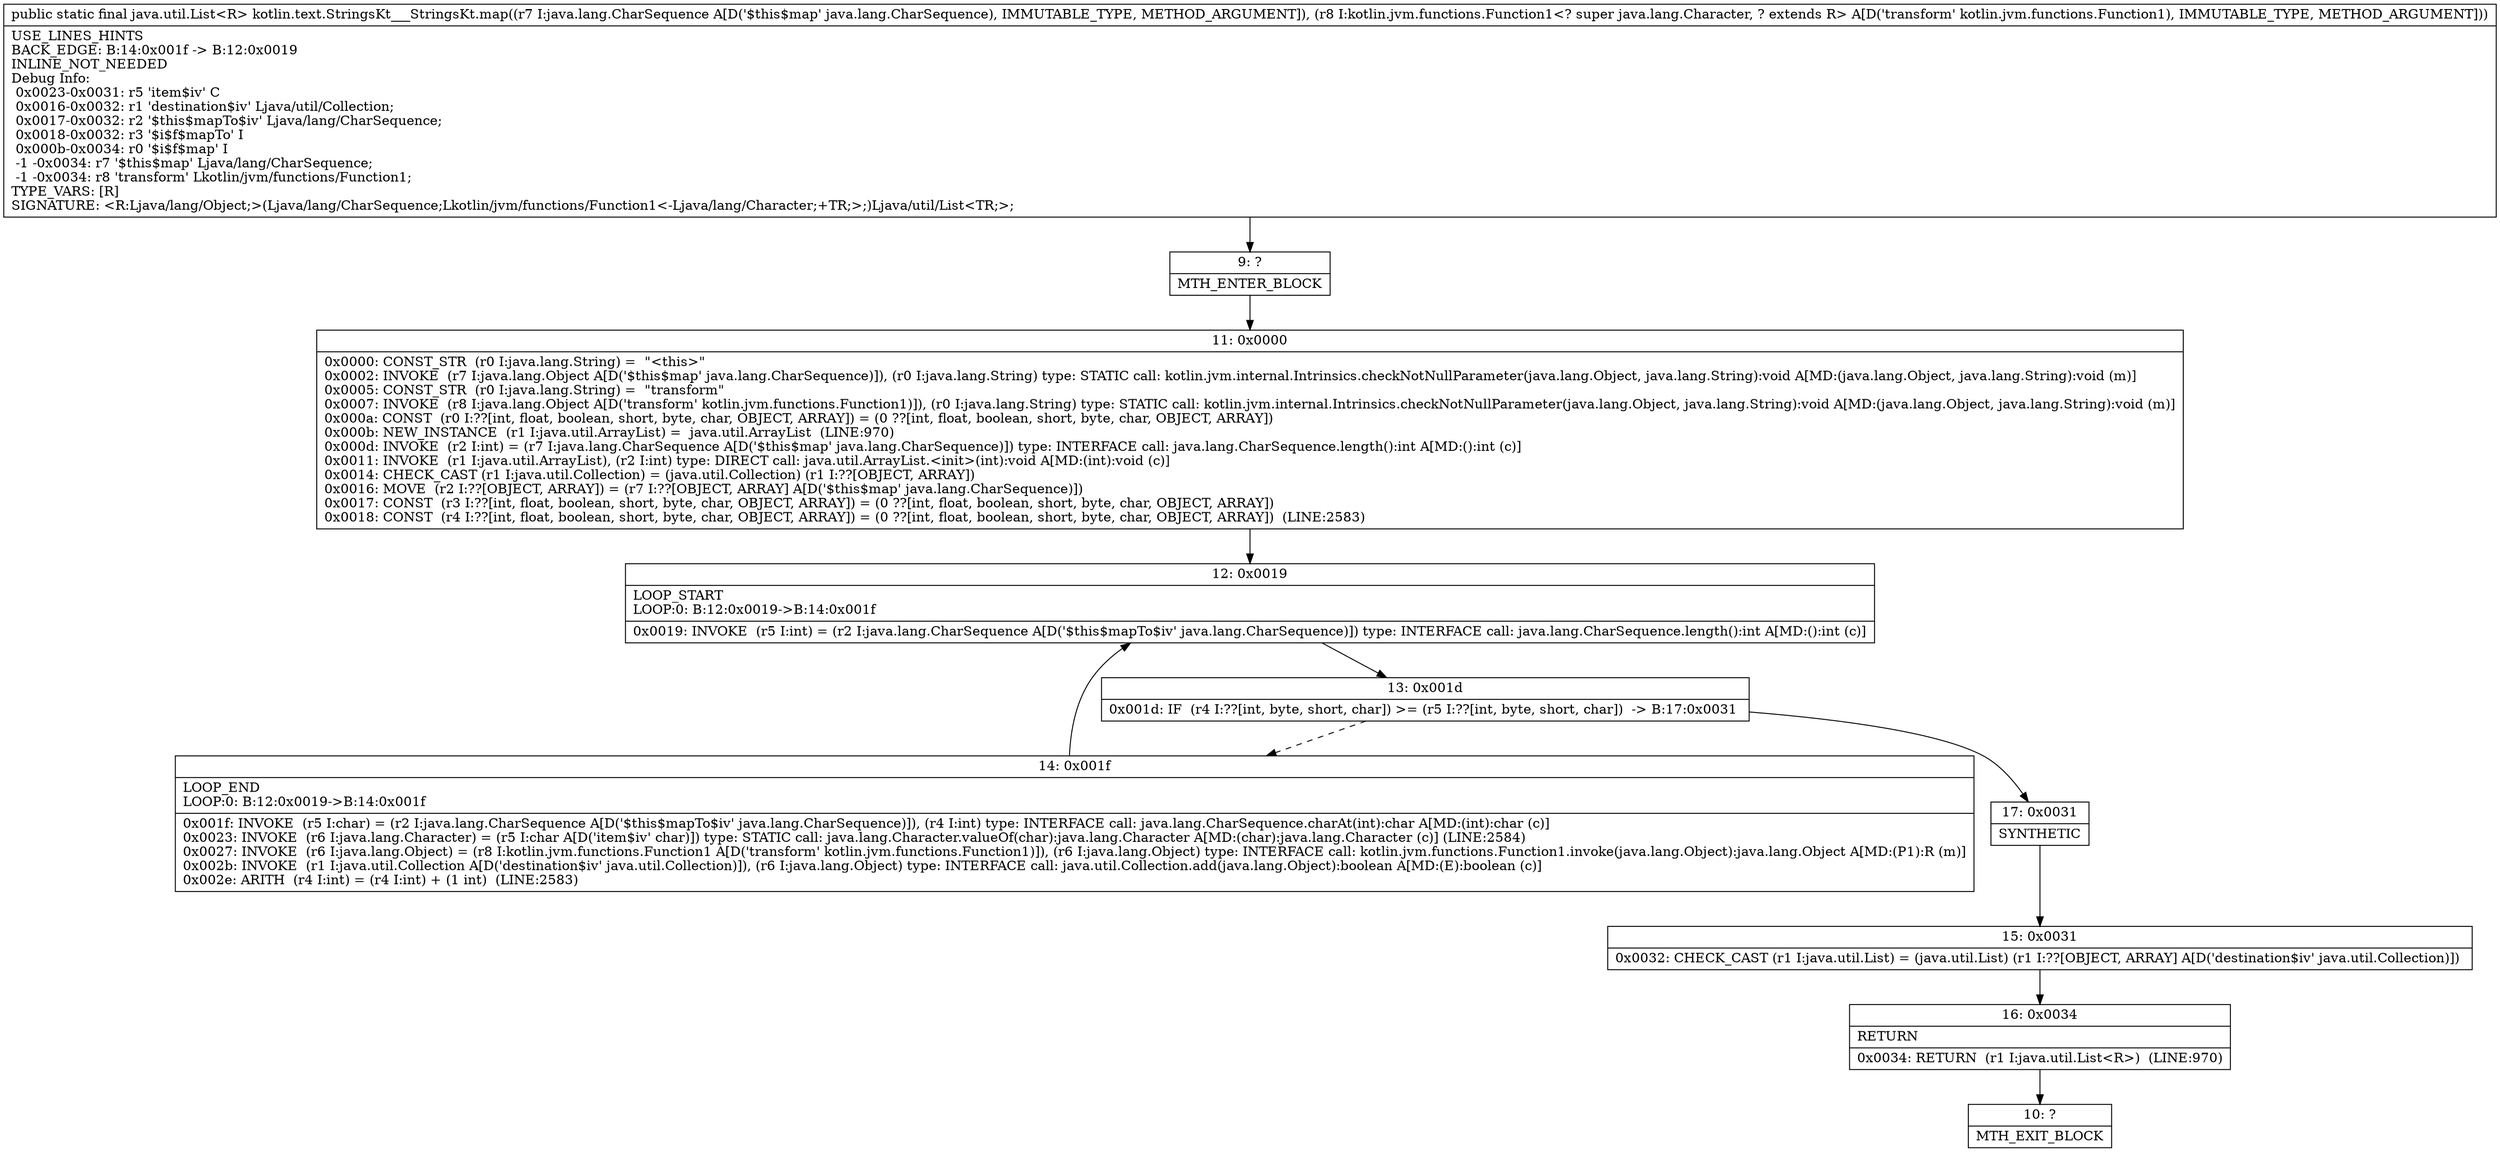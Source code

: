 digraph "CFG forkotlin.text.StringsKt___StringsKt.map(Ljava\/lang\/CharSequence;Lkotlin\/jvm\/functions\/Function1;)Ljava\/util\/List;" {
Node_9 [shape=record,label="{9\:\ ?|MTH_ENTER_BLOCK\l}"];
Node_11 [shape=record,label="{11\:\ 0x0000|0x0000: CONST_STR  (r0 I:java.lang.String) =  \"\<this\>\" \l0x0002: INVOKE  (r7 I:java.lang.Object A[D('$this$map' java.lang.CharSequence)]), (r0 I:java.lang.String) type: STATIC call: kotlin.jvm.internal.Intrinsics.checkNotNullParameter(java.lang.Object, java.lang.String):void A[MD:(java.lang.Object, java.lang.String):void (m)]\l0x0005: CONST_STR  (r0 I:java.lang.String) =  \"transform\" \l0x0007: INVOKE  (r8 I:java.lang.Object A[D('transform' kotlin.jvm.functions.Function1)]), (r0 I:java.lang.String) type: STATIC call: kotlin.jvm.internal.Intrinsics.checkNotNullParameter(java.lang.Object, java.lang.String):void A[MD:(java.lang.Object, java.lang.String):void (m)]\l0x000a: CONST  (r0 I:??[int, float, boolean, short, byte, char, OBJECT, ARRAY]) = (0 ??[int, float, boolean, short, byte, char, OBJECT, ARRAY]) \l0x000b: NEW_INSTANCE  (r1 I:java.util.ArrayList) =  java.util.ArrayList  (LINE:970)\l0x000d: INVOKE  (r2 I:int) = (r7 I:java.lang.CharSequence A[D('$this$map' java.lang.CharSequence)]) type: INTERFACE call: java.lang.CharSequence.length():int A[MD:():int (c)]\l0x0011: INVOKE  (r1 I:java.util.ArrayList), (r2 I:int) type: DIRECT call: java.util.ArrayList.\<init\>(int):void A[MD:(int):void (c)]\l0x0014: CHECK_CAST (r1 I:java.util.Collection) = (java.util.Collection) (r1 I:??[OBJECT, ARRAY]) \l0x0016: MOVE  (r2 I:??[OBJECT, ARRAY]) = (r7 I:??[OBJECT, ARRAY] A[D('$this$map' java.lang.CharSequence)]) \l0x0017: CONST  (r3 I:??[int, float, boolean, short, byte, char, OBJECT, ARRAY]) = (0 ??[int, float, boolean, short, byte, char, OBJECT, ARRAY]) \l0x0018: CONST  (r4 I:??[int, float, boolean, short, byte, char, OBJECT, ARRAY]) = (0 ??[int, float, boolean, short, byte, char, OBJECT, ARRAY])  (LINE:2583)\l}"];
Node_12 [shape=record,label="{12\:\ 0x0019|LOOP_START\lLOOP:0: B:12:0x0019\-\>B:14:0x001f\l|0x0019: INVOKE  (r5 I:int) = (r2 I:java.lang.CharSequence A[D('$this$mapTo$iv' java.lang.CharSequence)]) type: INTERFACE call: java.lang.CharSequence.length():int A[MD:():int (c)]\l}"];
Node_13 [shape=record,label="{13\:\ 0x001d|0x001d: IF  (r4 I:??[int, byte, short, char]) \>= (r5 I:??[int, byte, short, char])  \-\> B:17:0x0031 \l}"];
Node_14 [shape=record,label="{14\:\ 0x001f|LOOP_END\lLOOP:0: B:12:0x0019\-\>B:14:0x001f\l|0x001f: INVOKE  (r5 I:char) = (r2 I:java.lang.CharSequence A[D('$this$mapTo$iv' java.lang.CharSequence)]), (r4 I:int) type: INTERFACE call: java.lang.CharSequence.charAt(int):char A[MD:(int):char (c)]\l0x0023: INVOKE  (r6 I:java.lang.Character) = (r5 I:char A[D('item$iv' char)]) type: STATIC call: java.lang.Character.valueOf(char):java.lang.Character A[MD:(char):java.lang.Character (c)] (LINE:2584)\l0x0027: INVOKE  (r6 I:java.lang.Object) = (r8 I:kotlin.jvm.functions.Function1 A[D('transform' kotlin.jvm.functions.Function1)]), (r6 I:java.lang.Object) type: INTERFACE call: kotlin.jvm.functions.Function1.invoke(java.lang.Object):java.lang.Object A[MD:(P1):R (m)]\l0x002b: INVOKE  (r1 I:java.util.Collection A[D('destination$iv' java.util.Collection)]), (r6 I:java.lang.Object) type: INTERFACE call: java.util.Collection.add(java.lang.Object):boolean A[MD:(E):boolean (c)]\l0x002e: ARITH  (r4 I:int) = (r4 I:int) + (1 int)  (LINE:2583)\l}"];
Node_17 [shape=record,label="{17\:\ 0x0031|SYNTHETIC\l}"];
Node_15 [shape=record,label="{15\:\ 0x0031|0x0032: CHECK_CAST (r1 I:java.util.List) = (java.util.List) (r1 I:??[OBJECT, ARRAY] A[D('destination$iv' java.util.Collection)]) \l}"];
Node_16 [shape=record,label="{16\:\ 0x0034|RETURN\l|0x0034: RETURN  (r1 I:java.util.List\<R\>)  (LINE:970)\l}"];
Node_10 [shape=record,label="{10\:\ ?|MTH_EXIT_BLOCK\l}"];
MethodNode[shape=record,label="{public static final java.util.List\<R\> kotlin.text.StringsKt___StringsKt.map((r7 I:java.lang.CharSequence A[D('$this$map' java.lang.CharSequence), IMMUTABLE_TYPE, METHOD_ARGUMENT]), (r8 I:kotlin.jvm.functions.Function1\<? super java.lang.Character, ? extends R\> A[D('transform' kotlin.jvm.functions.Function1), IMMUTABLE_TYPE, METHOD_ARGUMENT]))  | USE_LINES_HINTS\lBACK_EDGE: B:14:0x001f \-\> B:12:0x0019\lINLINE_NOT_NEEDED\lDebug Info:\l  0x0023\-0x0031: r5 'item$iv' C\l  0x0016\-0x0032: r1 'destination$iv' Ljava\/util\/Collection;\l  0x0017\-0x0032: r2 '$this$mapTo$iv' Ljava\/lang\/CharSequence;\l  0x0018\-0x0032: r3 '$i$f$mapTo' I\l  0x000b\-0x0034: r0 '$i$f$map' I\l  \-1 \-0x0034: r7 '$this$map' Ljava\/lang\/CharSequence;\l  \-1 \-0x0034: r8 'transform' Lkotlin\/jvm\/functions\/Function1;\lTYPE_VARS: [R]\lSIGNATURE: \<R:Ljava\/lang\/Object;\>(Ljava\/lang\/CharSequence;Lkotlin\/jvm\/functions\/Function1\<\-Ljava\/lang\/Character;+TR;\>;)Ljava\/util\/List\<TR;\>;\l}"];
MethodNode -> Node_9;Node_9 -> Node_11;
Node_11 -> Node_12;
Node_12 -> Node_13;
Node_13 -> Node_14[style=dashed];
Node_13 -> Node_17;
Node_14 -> Node_12;
Node_17 -> Node_15;
Node_15 -> Node_16;
Node_16 -> Node_10;
}

